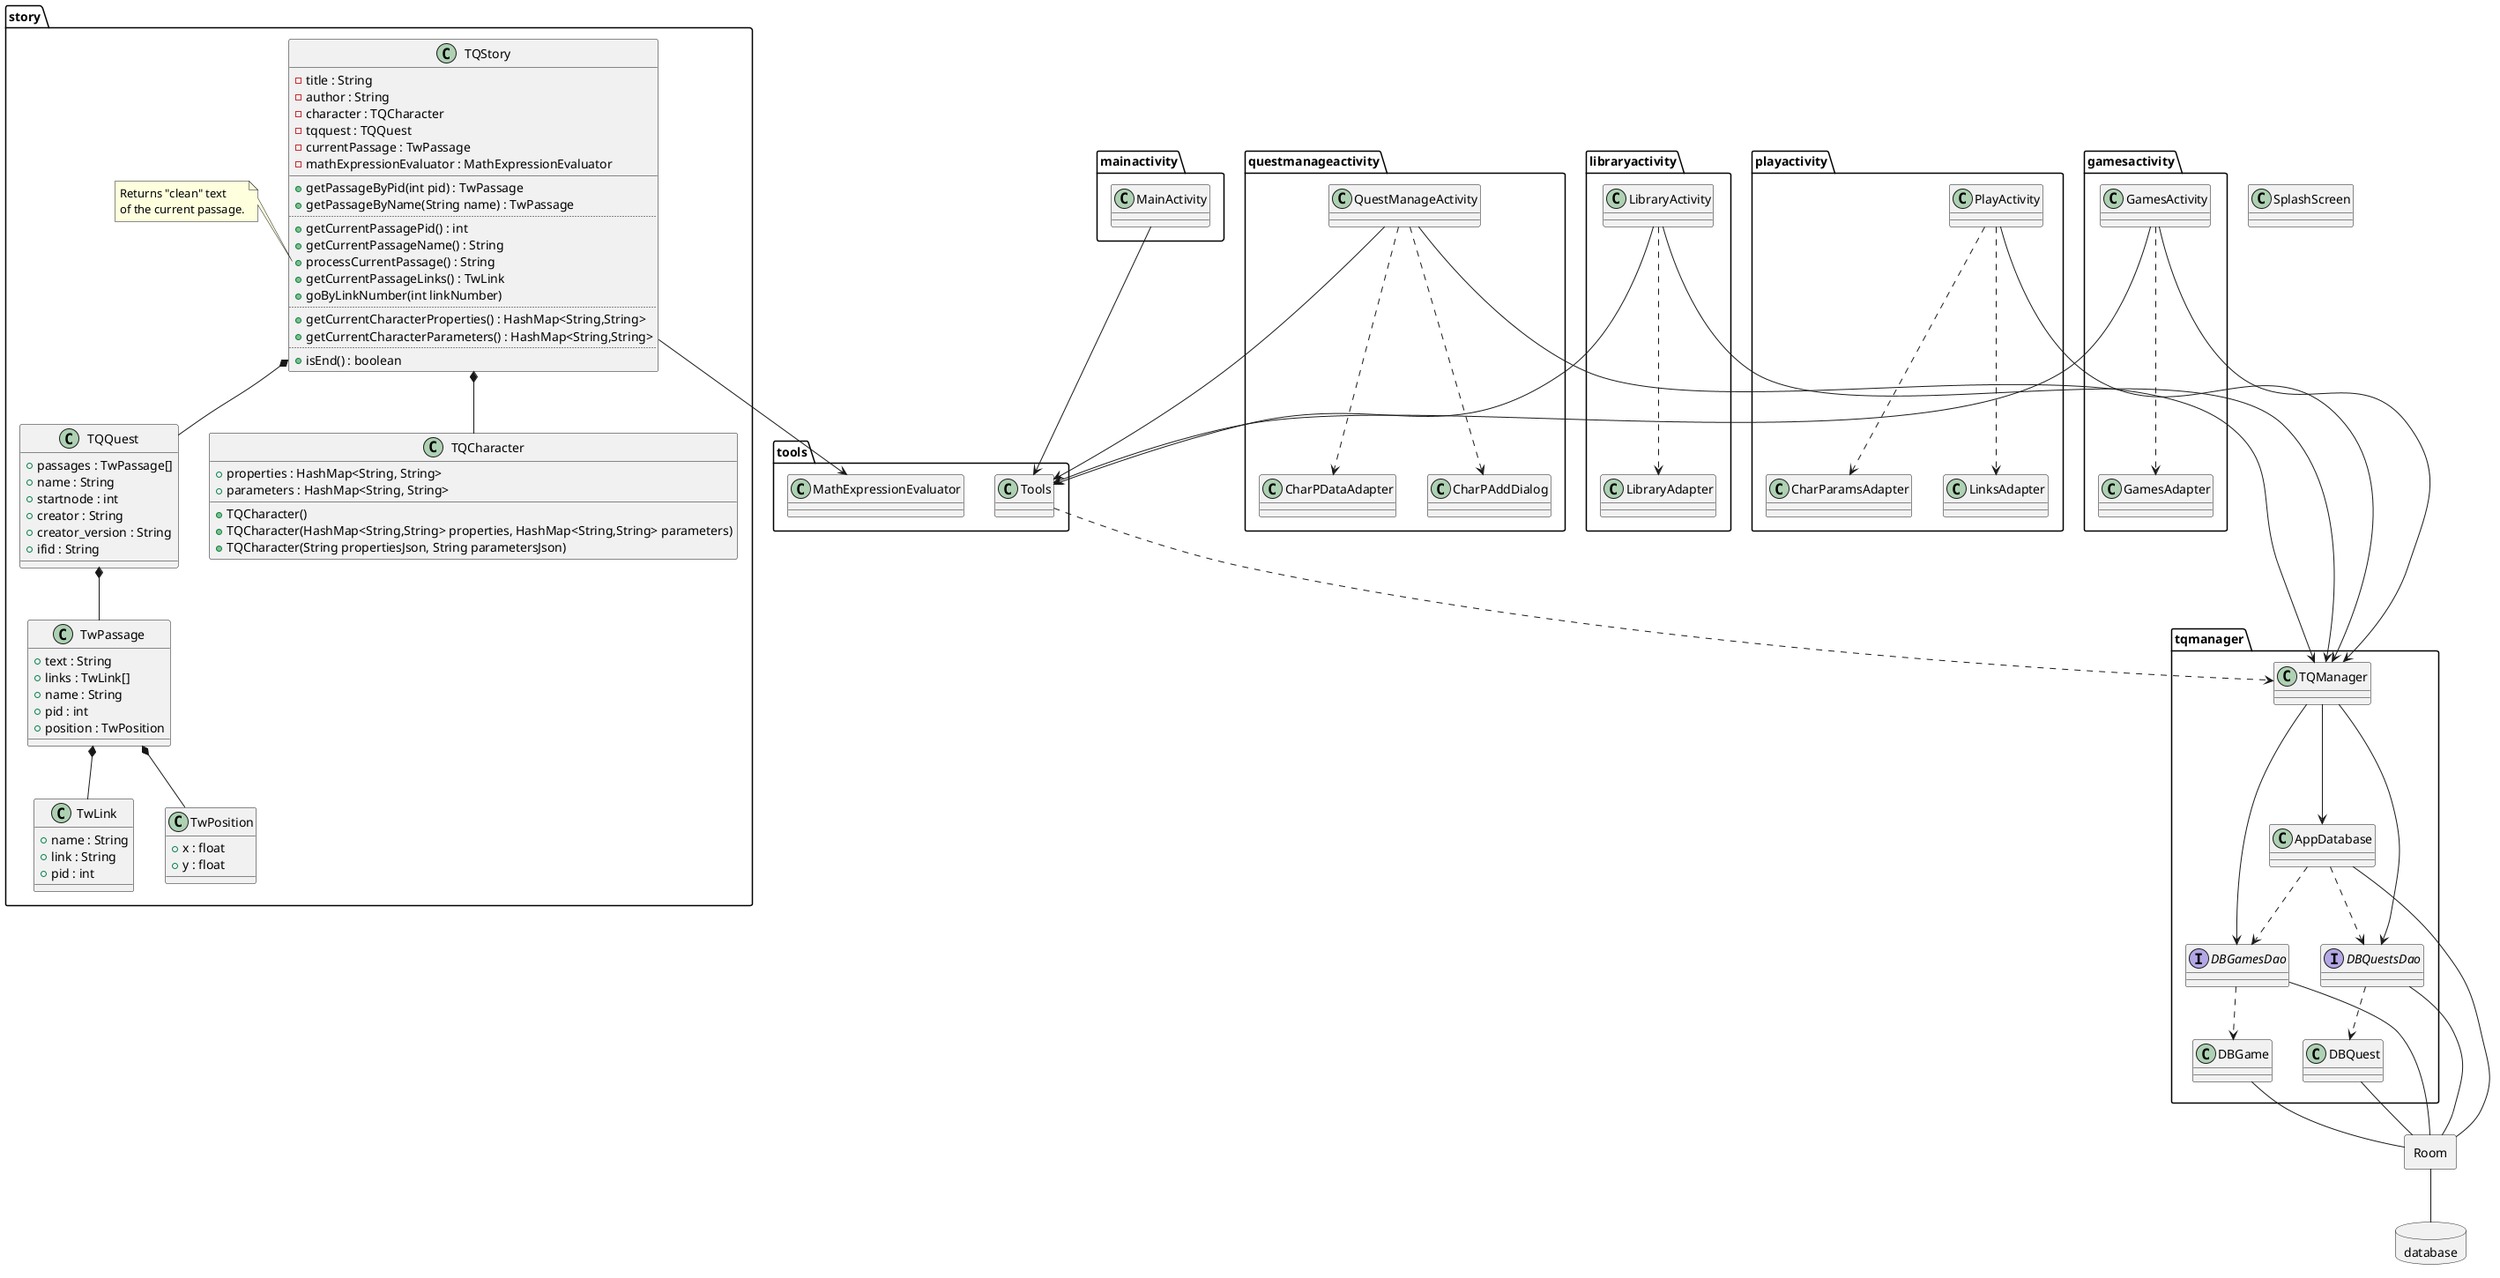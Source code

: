 @startuml

together {
  package mainactivity {
    class MainActivity
  }

  package gamesactivity {
    class GamesActivity
    GamesActivity ..> GamesAdapter
    class GamesAdapter
  }

  package libraryactivity {
    class LibraryActivity
    LibraryActivity ..> LibraryAdapter
    class LibraryAdapter
  }

  package questmanageactivity {
    class QuestManageActivity
    QuestManageActivity ..> CharPDataAdapter
    QuestManageActivity ..> CharPAddDialog
    class CharPDataAdapter
    class CharPAddDialog
  }

  package playactivity {
    class PlayActivity
    PlayActivity ..> CharParamsAdapter
    PlayActivity ..> LinksAdapter
    class CharParamsAdapter
    class LinksAdapter
  }
}

package story {
  class TQStory {
    -title : String
    -author : String
    -character : TQCharacter
    -tqquest : TQQuest
    -currentPassage : TwPassage
    -mathExpressionEvaluator : MathExpressionEvaluator
    __
    +getPassageByPid(int pid) : TwPassage
    +getPassageByName(String name) : TwPassage
    ..
    +getCurrentPassagePid() : int
    +getCurrentPassageName() : String
    +processCurrentPassage() : String
    +getCurrentPassageLinks() : TwLink
    +goByLinkNumber(int linkNumber)
    ..
    +getCurrentCharacterProperties() : HashMap<String,String>
    +getCurrentCharacterParameters() : HashMap<String,String>
    ..
    +isEnd() : boolean
  }
  note left of TQStory::processCurrentPassage
    Returns "clean" text
    of the current passage.
  end note
  TQStory *-- TQQuest
  TQStory *-- TQCharacter
  class TQCharacter {
    +properties : HashMap<String, String>
    +parameters : HashMap<String, String>

    +TQCharacter()
    +TQCharacter(HashMap<String,String> properties, HashMap<String,String> parameters)
    +TQCharacter(String propertiesJson, String parametersJson)
  }
  class TQQuest {
    +passages : TwPassage[]
    +name : String
    +startnode : int
    +creator : String
    +creator_version : String
    +ifid : String
  }
  TQQuest *-- TwPassage
  class TwPassage {
    +text : String
    +links : TwLink[]
    +name : String
    +pid : int
    +position : TwPosition
  }
  TwPassage *-- TwPosition
  TwPassage *-- TwLink
  class TwPosition {
    +x : float
    +y : float
  }
  class TwLink {
    +name : String
    +link : String
    +pid : int
  }
}

package tqmanager {
  class TQManager
  PlayActivity --> TQManager
  QuestManageActivity --> TQManager
  GamesActivity --> TQManager
  LibraryActivity --> TQManager
  TQManager --> AppDatabase
  TQManager --> DBGamesDao
  TQManager --> DBQuestsDao
  class AppDatabase
  AppDatabase ..> DBGamesDao
  AppDatabase ..> DBQuestsDao
  together {
    class DBGame
    interface DBGamesDao
    DBGamesDao ..> DBGame
  }
  together {
    class DBQuest
    interface DBQuestsDao
    DBQuestsDao ..> DBQuest
  }
}
AppDatabase -- Room
DBGamesDao -- Room
DBGame -- Room
DBQuestsDao -- Room
DBQuest -- Room
package Room <<Rectangle>> {

}
Room -- database
database database {

}

package tools {
  class Tools
  Tools ..> TQManager
  MainActivity --> Tools
  GamesActivity --> Tools
  QuestManageActivity --> Tools
  LibraryActivity --> Tools
  class MathExpressionEvaluator
  TQStory --> MathExpressionEvaluator
}

class SplashScreen {

}

@enduml
